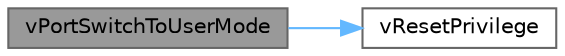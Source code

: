 digraph "vPortSwitchToUserMode"
{
 // LATEX_PDF_SIZE
  bgcolor="transparent";
  edge [fontname=Helvetica,fontsize=10,labelfontname=Helvetica,labelfontsize=10];
  node [fontname=Helvetica,fontsize=10,shape=box,height=0.2,width=0.4];
  rankdir="LR";
  Node1 [id="Node000001",label="vPortSwitchToUserMode",height=0.2,width=0.4,color="gray40", fillcolor="grey60", style="filled", fontcolor="black",tooltip=" "];
  Node1 -> Node2 [id="edge1_Node000001_Node000002",color="steelblue1",style="solid",tooltip=" "];
  Node2 [id="Node000002",label="vResetPrivilege",height=0.2,width=0.4,color="grey40", fillcolor="white", style="filled",URL="$_g_c_c_2_a_r_m___c_m3___m_p_u_2port_8c.html#a627331d65921f4d7559b0ff24167fd7c",tooltip="Lowers the privilege level by setting the bit 0 of the CONTROL register."];
}
